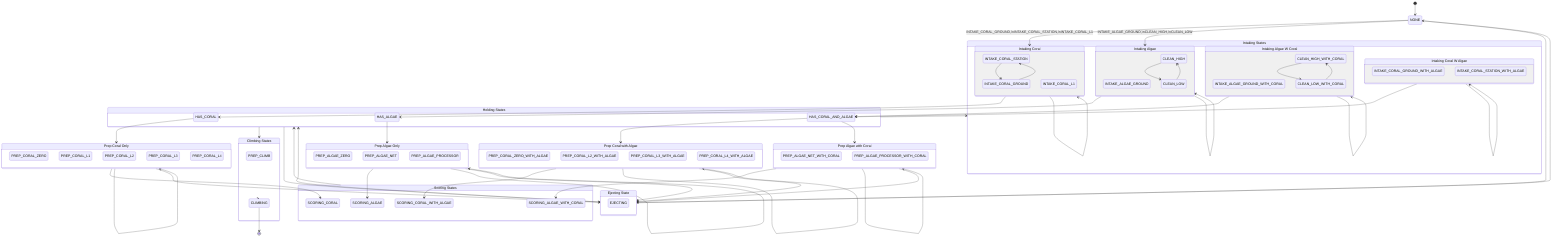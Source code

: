 stateDiagram-v2
    direction TB

    [*] --> NONE

    state "Holding States" as holding_states {
        HAS_CORAL
        HAS_ALGAE
        HAS_CORAL_AND_ALGAE
    }

    state "Prep Coral Only" as prep_coral_only {
        PREP_CORAL_ZERO
        PREP_CORAL_L1
        PREP_CORAL_L2
        PREP_CORAL_L3
        PREP_CORAL_L4
    }

    state "Prep Algae Only" as prep_algae_only {
        PREP_ALGAE_ZERO
        PREP_ALGAE_NET
        PREP_ALGAE_PROCESSOR
    }

    state "Prep Coral with Algae" as prep_coral_with_algae {
        PREP_CORAL_ZERO_WITH_ALGAE
        PREP_CORAL_L2_WITH_ALGAE
        PREP_CORAL_L3_WITH_ALGAE
        PREP_CORAL_L4_WITH_ALGAE
    }

    state "Prep Algae with Coral" as prep_algae_with_coral {
        PREP_ALGAE_NET_WITH_CORAL
        PREP_ALGAE_PROCESSOR_WITH_CORAL
    }

    state "Scoring States" as scoring_states {
        SCORING_CORAL
        SCORING_ALGAE
        SCORING_ALGAE_WITH_CORAL
        SCORING_CORAL_WITH_ALGAE
    }

    state "Intaking States" as intaking_states {
        state "Intaking Coral" as intaking_coral {
            INTAKE_CORAL_STATION
            INTAKE_CORAL_L1
            INTAKE_CORAL_GROUND
        }
        state "Intaking Algae" as intaking_algae {
            INTAKE_ALGAE_GROUND
            CLEAN_HIGH
            CLEAN_LOW
        }
        state "Intaking Algae W Coral" as intaking_algae_with_coral {
            INTAKE_ALGAE_GROUND_WITH_CORAL
            CLEAN_HIGH_WITH_CORAL
            CLEAN_LOW_WITH_CORAL
        }
        state "Intaking Coral W Algae" as intaking_coral_with_algae {
            INTAKE_CORAL_GROUND_WITH_ALGAE
            INTAKE_CORAL_STATION_WITH_ALGAE
        }
    }

    state "Climbing States" as climbing_states {
        PREP_CLIMB
        CLIMBING
    }

    state "Ejecting State" as ejecting_state {
        EJECTING
    }

    %% Initial transitions from NONE
    NONE --> intaking_coral : INTAKE_CORAL_GROUND,\nINTAKE_CORAL_STATION,\nINTAKE_CORAL_L1
    NONE --> intaking_algae : INTAKE_ALGAE_GROUND,\nCLEAN_HIGH,\nCLEAN_LOW
    NONE --> ejecting_state

    %% Ejecting transitions
    ejecting_state --> NONE
    ejecting_state --> holding_states

    %% Intaking to Holding transitions
    intaking_coral --> HAS_CORAL
    intaking_algae --> HAS_ALGAE
    intaking_algae_with_coral --> HAS_CORAL_AND_ALGAE
    intaking_coral_with_algae --> HAS_CORAL_AND_ALGAE

    %% Holding to Prep transitions
    HAS_CORAL --> prep_coral_only
    HAS_ALGAE --> prep_algae_only
    HAS_CORAL_AND_ALGAE --> prep_coral_with_algae
    HAS_CORAL_AND_ALGAE --> prep_algae_with_coral
    
    %% Holding to other states
    holding_states --> climbing_states
    holding_states --> ejecting_state
    holding_states --> intaking_states

    %% Prep to Scoring transitions
    prep_coral_only --> SCORING_CORAL
    prep_algae_only --> SCORING_ALGAE
    prep_coral_with_algae --> SCORING_CORAL_WITH_ALGAE
    prep_algae_with_coral --> SCORING_ALGAE_WITH_CORAL

    %% Scoring back to Holding
    scoring_states --> holding_states

    %% Internal prep state transitions (cyclic)
    prep_coral_only --> prep_coral_only
    prep_coral_with_algae --> prep_coral_with_algae
    prep_algae_only --> prep_algae_only
    prep_algae_with_coral --> prep_algae_with_coral

    %% Intaking internal transitions
    intaking_algae --> intaking_algae
    intaking_algae_with_coral --> intaking_algae_with_coral
    intaking_coral --> intaking_coral
    intaking_coral_with_algae --> intaking_coral_with_algae

    %% Climbing transitions
    climbing_states --> CLIMBING
    CLIMBING --> [*]

    %% Prep to Eject transitions
    prep_coral_only --> ejecting_state
    prep_coral_with_algae --> ejecting_state
    prep_algae_only --> ejecting_state
    prep_algae_with_coral --> ejecting_state

    %% Direct transitions between specific states (based on Java logic)
    CLEAN_HIGH --> CLEAN_LOW
    CLEAN_LOW --> CLEAN_HIGH
    CLEAN_HIGH_WITH_CORAL --> CLEAN_LOW_WITH_CORAL
    CLEAN_LOW_WITH_CORAL --> CLEAN_HIGH_WITH_CORAL
    INTAKE_CORAL_STATION --> INTAKE_CORAL_GROUND
    INTAKE_CORAL_GROUND --> INTAKE_CORAL_STATION